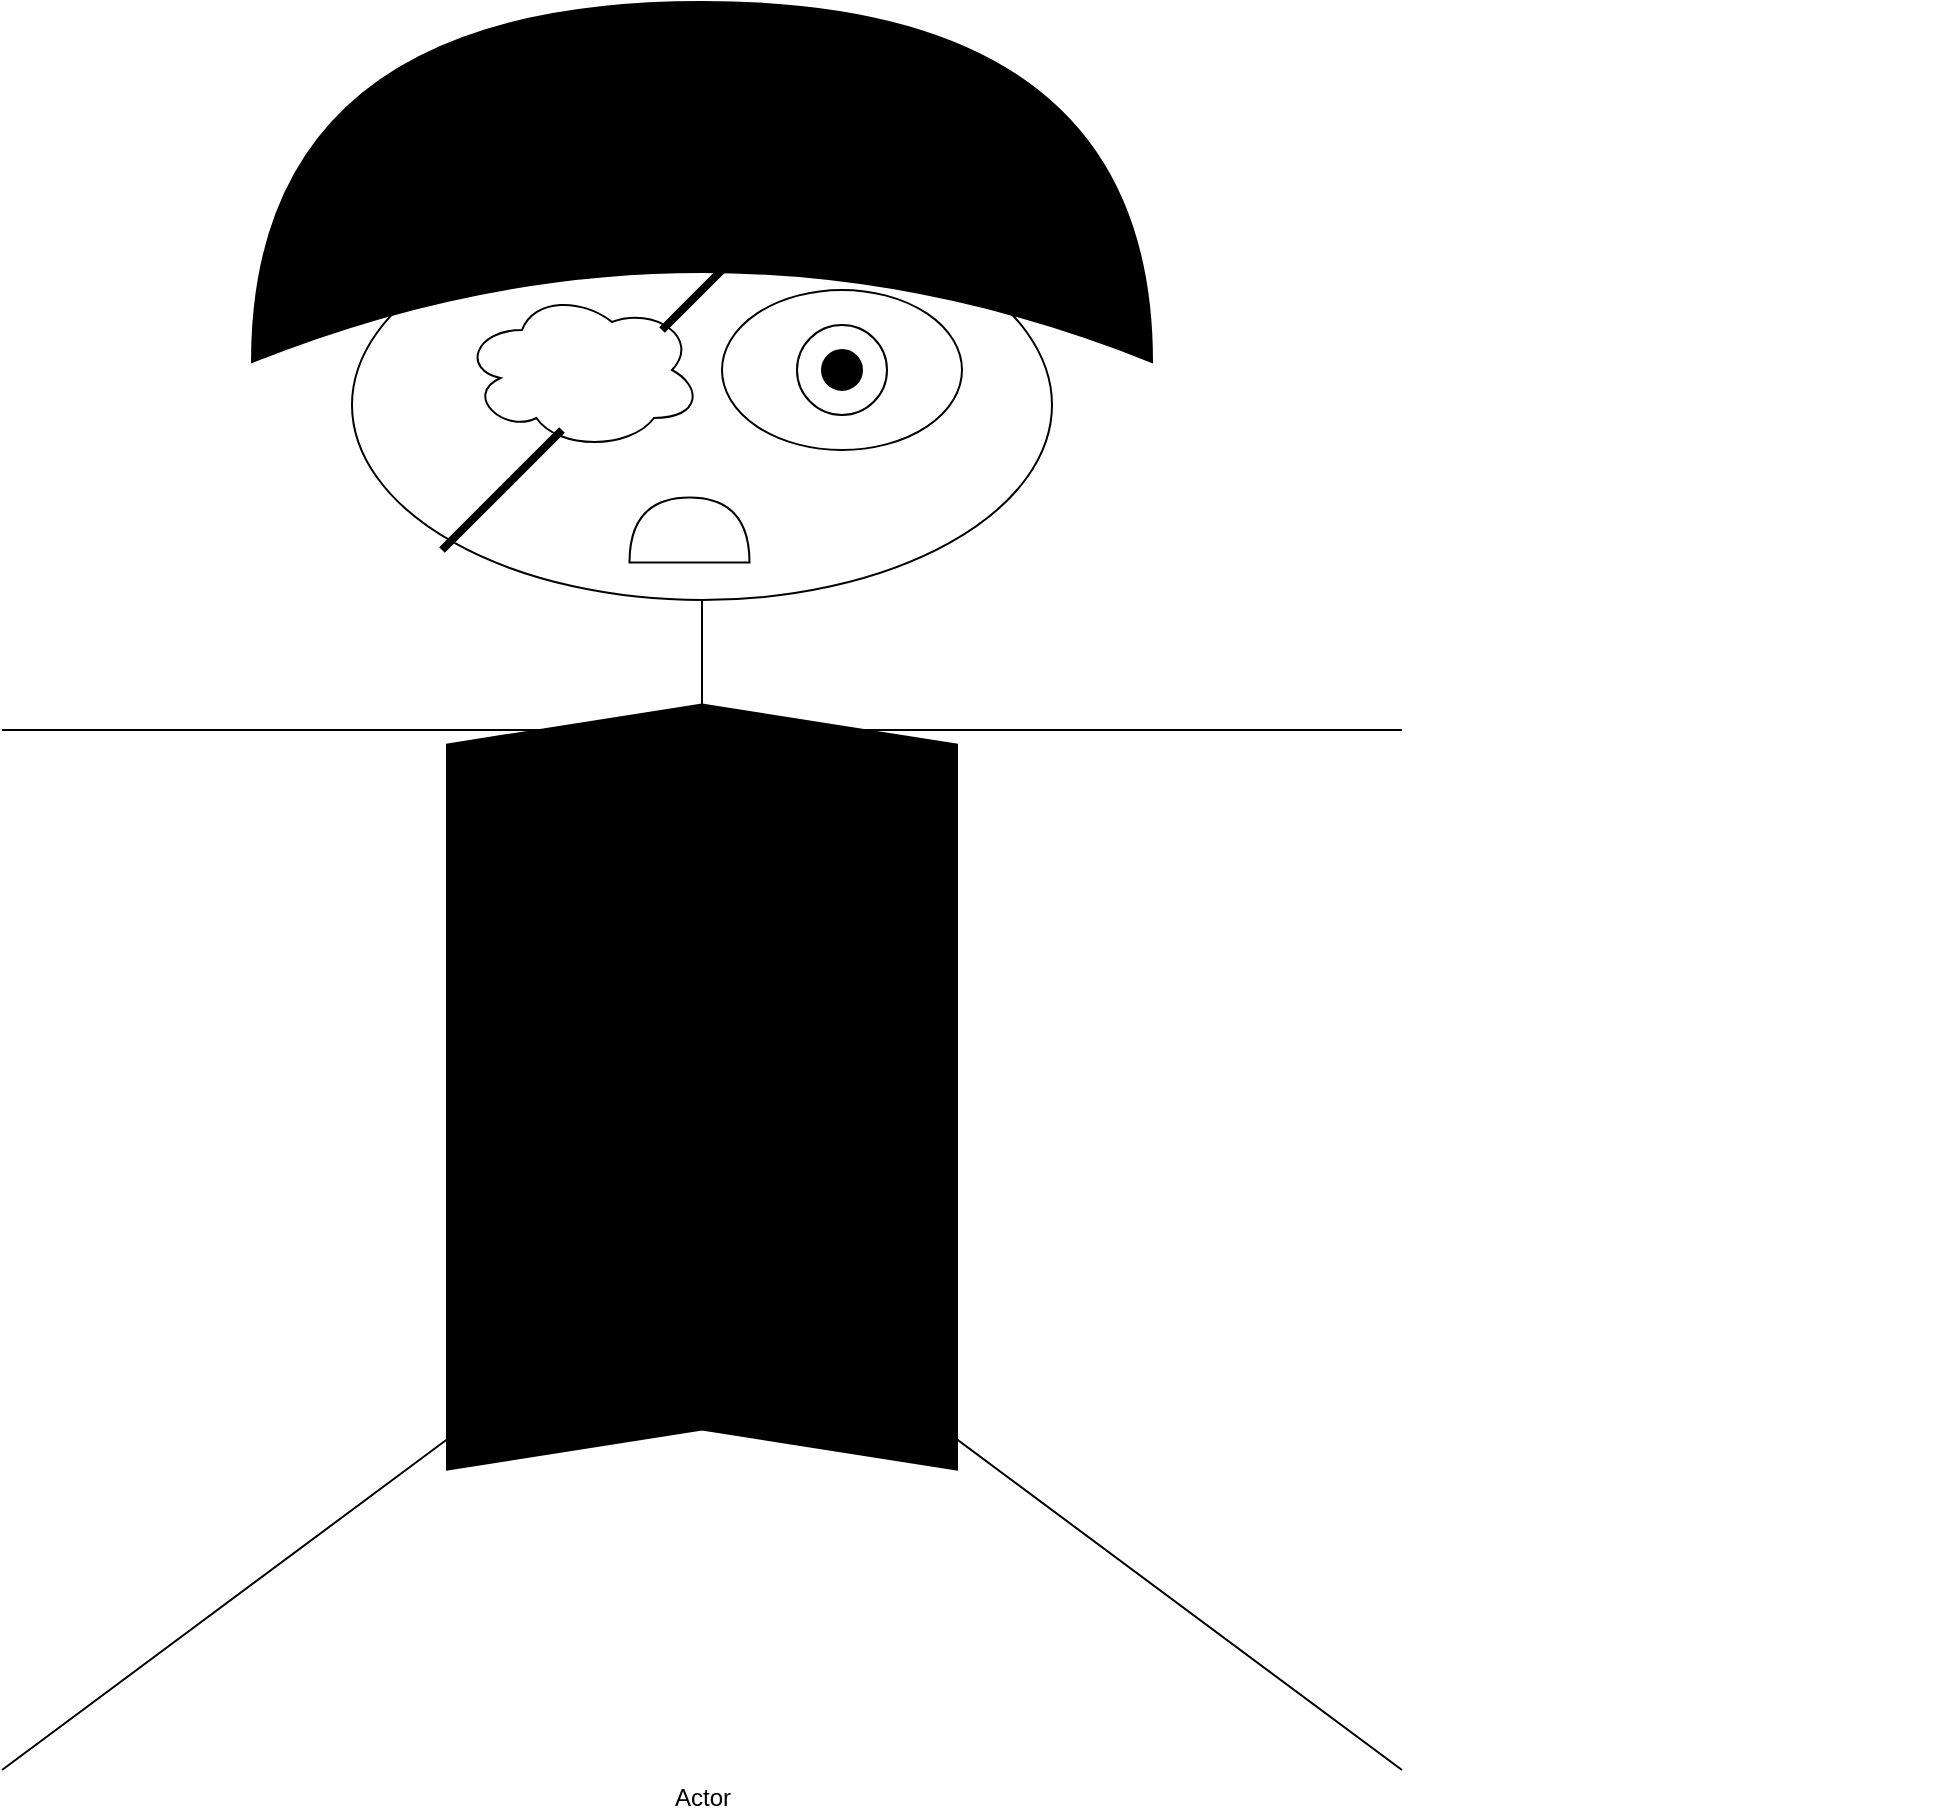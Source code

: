 <mxfile version="15.5.4" type="github">
  <diagram id="DsiD0tzsdvWzEjYYOT4f" name="Page-1">
    <mxGraphModel dx="2310" dy="1950" grid="1" gridSize="10" guides="1" tooltips="1" connect="1" arrows="1" fold="1" page="1" pageScale="1" pageWidth="827" pageHeight="1169" math="0" shadow="0">
      <root>
        <mxCell id="0" />
        <mxCell id="1" parent="0" />
        <mxCell id="IJA1PmfvDwVH18fctgpT-1" value="Actor" style="shape=umlActor;verticalLabelPosition=bottom;verticalAlign=top;html=1;outlineConnect=0;" vertex="1" parent="1">
          <mxGeometry x="-190" y="-270" width="700" height="780" as="geometry" />
        </mxCell>
        <mxCell id="IJA1PmfvDwVH18fctgpT-2" value="" style="ellipse;shape=cloud;whiteSpace=wrap;html=1;" vertex="1" parent="1">
          <mxGeometry x="40" y="-230" width="120" height="80" as="geometry" />
        </mxCell>
        <mxCell id="IJA1PmfvDwVH18fctgpT-3" value="" style="endArrow=none;html=1;rounded=0;strokeWidth=4;" edge="1" parent="1">
          <mxGeometry width="50" height="50" relative="1" as="geometry">
            <mxPoint x="30" y="-100" as="sourcePoint" />
            <mxPoint x="90" y="-160" as="targetPoint" />
          </mxGeometry>
        </mxCell>
        <mxCell id="IJA1PmfvDwVH18fctgpT-4" value="" style="endArrow=none;html=1;rounded=0;strokeWidth=4;" edge="1" parent="1">
          <mxGeometry width="50" height="50" relative="1" as="geometry">
            <mxPoint x="140" y="-210" as="sourcePoint" />
            <mxPoint x="200" y="-270" as="targetPoint" />
          </mxGeometry>
        </mxCell>
        <mxCell id="IJA1PmfvDwVH18fctgpT-6" value="" style="ellipse;whiteSpace=wrap;html=1;" vertex="1" parent="1">
          <mxGeometry x="170" y="-230" width="120" height="80" as="geometry" />
        </mxCell>
        <mxCell id="IJA1PmfvDwVH18fctgpT-7" value="" style="ellipse;whiteSpace=wrap;html=1;aspect=fixed;" vertex="1" parent="1">
          <mxGeometry x="207.5" y="-212.5" width="45" height="45" as="geometry" />
        </mxCell>
        <mxCell id="IJA1PmfvDwVH18fctgpT-8" value="" style="ellipse;whiteSpace=wrap;html=1;aspect=fixed;fillColor=#000000;" vertex="1" parent="1">
          <mxGeometry x="220" y="-200" width="20" height="20" as="geometry" />
        </mxCell>
        <mxCell id="IJA1PmfvDwVH18fctgpT-9" value="" style="shape=or;whiteSpace=wrap;html=1;fillColor=#FFFFFF;rotation=-90;" vertex="1" parent="1">
          <mxGeometry x="137.5" y="-140" width="32.5" height="60" as="geometry" />
        </mxCell>
        <mxCell id="IJA1PmfvDwVH18fctgpT-10" value="" style="shape=step;perimeter=stepPerimeter;whiteSpace=wrap;html=1;fixedSize=1;fillColor=#000000;rotation=-90;" vertex="1" parent="1">
          <mxGeometry x="-31.25" y="41" width="382.5" height="255" as="geometry" />
        </mxCell>
        <mxCell id="IJA1PmfvDwVH18fctgpT-11" value="" style="shape=xor;whiteSpace=wrap;html=1;fillColor=#000000;rotation=-90;strokeColor=#000000;" vertex="1" parent="1">
          <mxGeometry x="70" y="-509" width="180" height="450" as="geometry" />
        </mxCell>
        <mxCell id="IJA1PmfvDwVH18fctgpT-13" value="" style="shape=image;html=1;verticalAlign=top;verticalLabelPosition=bottom;labelBackgroundColor=#ffffff;imageAspect=0;aspect=fixed;image=https://cdn4.iconfinder.com/data/icons/zoo-line-welcome-to-zootopia/512/parrot-128.png;strokeColor=#000000;fillColor=#000000;" vertex="1" parent="1">
          <mxGeometry x="260" y="-137" width="178" height="178" as="geometry" />
        </mxCell>
        <mxCell id="IJA1PmfvDwVH18fctgpT-15" value="" style="shape=image;html=1;verticalAlign=top;verticalLabelPosition=bottom;labelBackgroundColor=#ffffff;imageAspect=0;aspect=fixed;image=https://external-content.duckduckgo.com/iu/?u=https%3A%2F%2Fpurepng.com%2Fpublic%2Fuploads%2Fmedium%2Fpurepng.com-piratepirateact-of-robberycriminalviolenceshipboatattackerspirates-1421526962357r7moz.png&amp;f=1&amp;nofb=1;strokeColor=#000000;fillColor=#000000;imageBorder=none;strokeWidth=12;imageBackground=none;" vertex="1" parent="1">
          <mxGeometry x="115.5" y="-358" width="89" height="88" as="geometry" />
        </mxCell>
        <mxCell id="IJA1PmfvDwVH18fctgpT-16" value="" style="shape=image;html=1;verticalAlign=top;verticalLabelPosition=bottom;labelBackgroundColor=#ffffff;imageAspect=0;aspect=fixed;image=https://cdn3.iconfinder.com/data/icons/fantasy-and-role-play-game-adventure-quest/512/Sword-128.png;strokeColor=#000000;strokeWidth=12;fillColor=#000000;" vertex="1" parent="1">
          <mxGeometry x="460" y="-268" width="316" height="316" as="geometry" />
        </mxCell>
      </root>
    </mxGraphModel>
  </diagram>
</mxfile>

